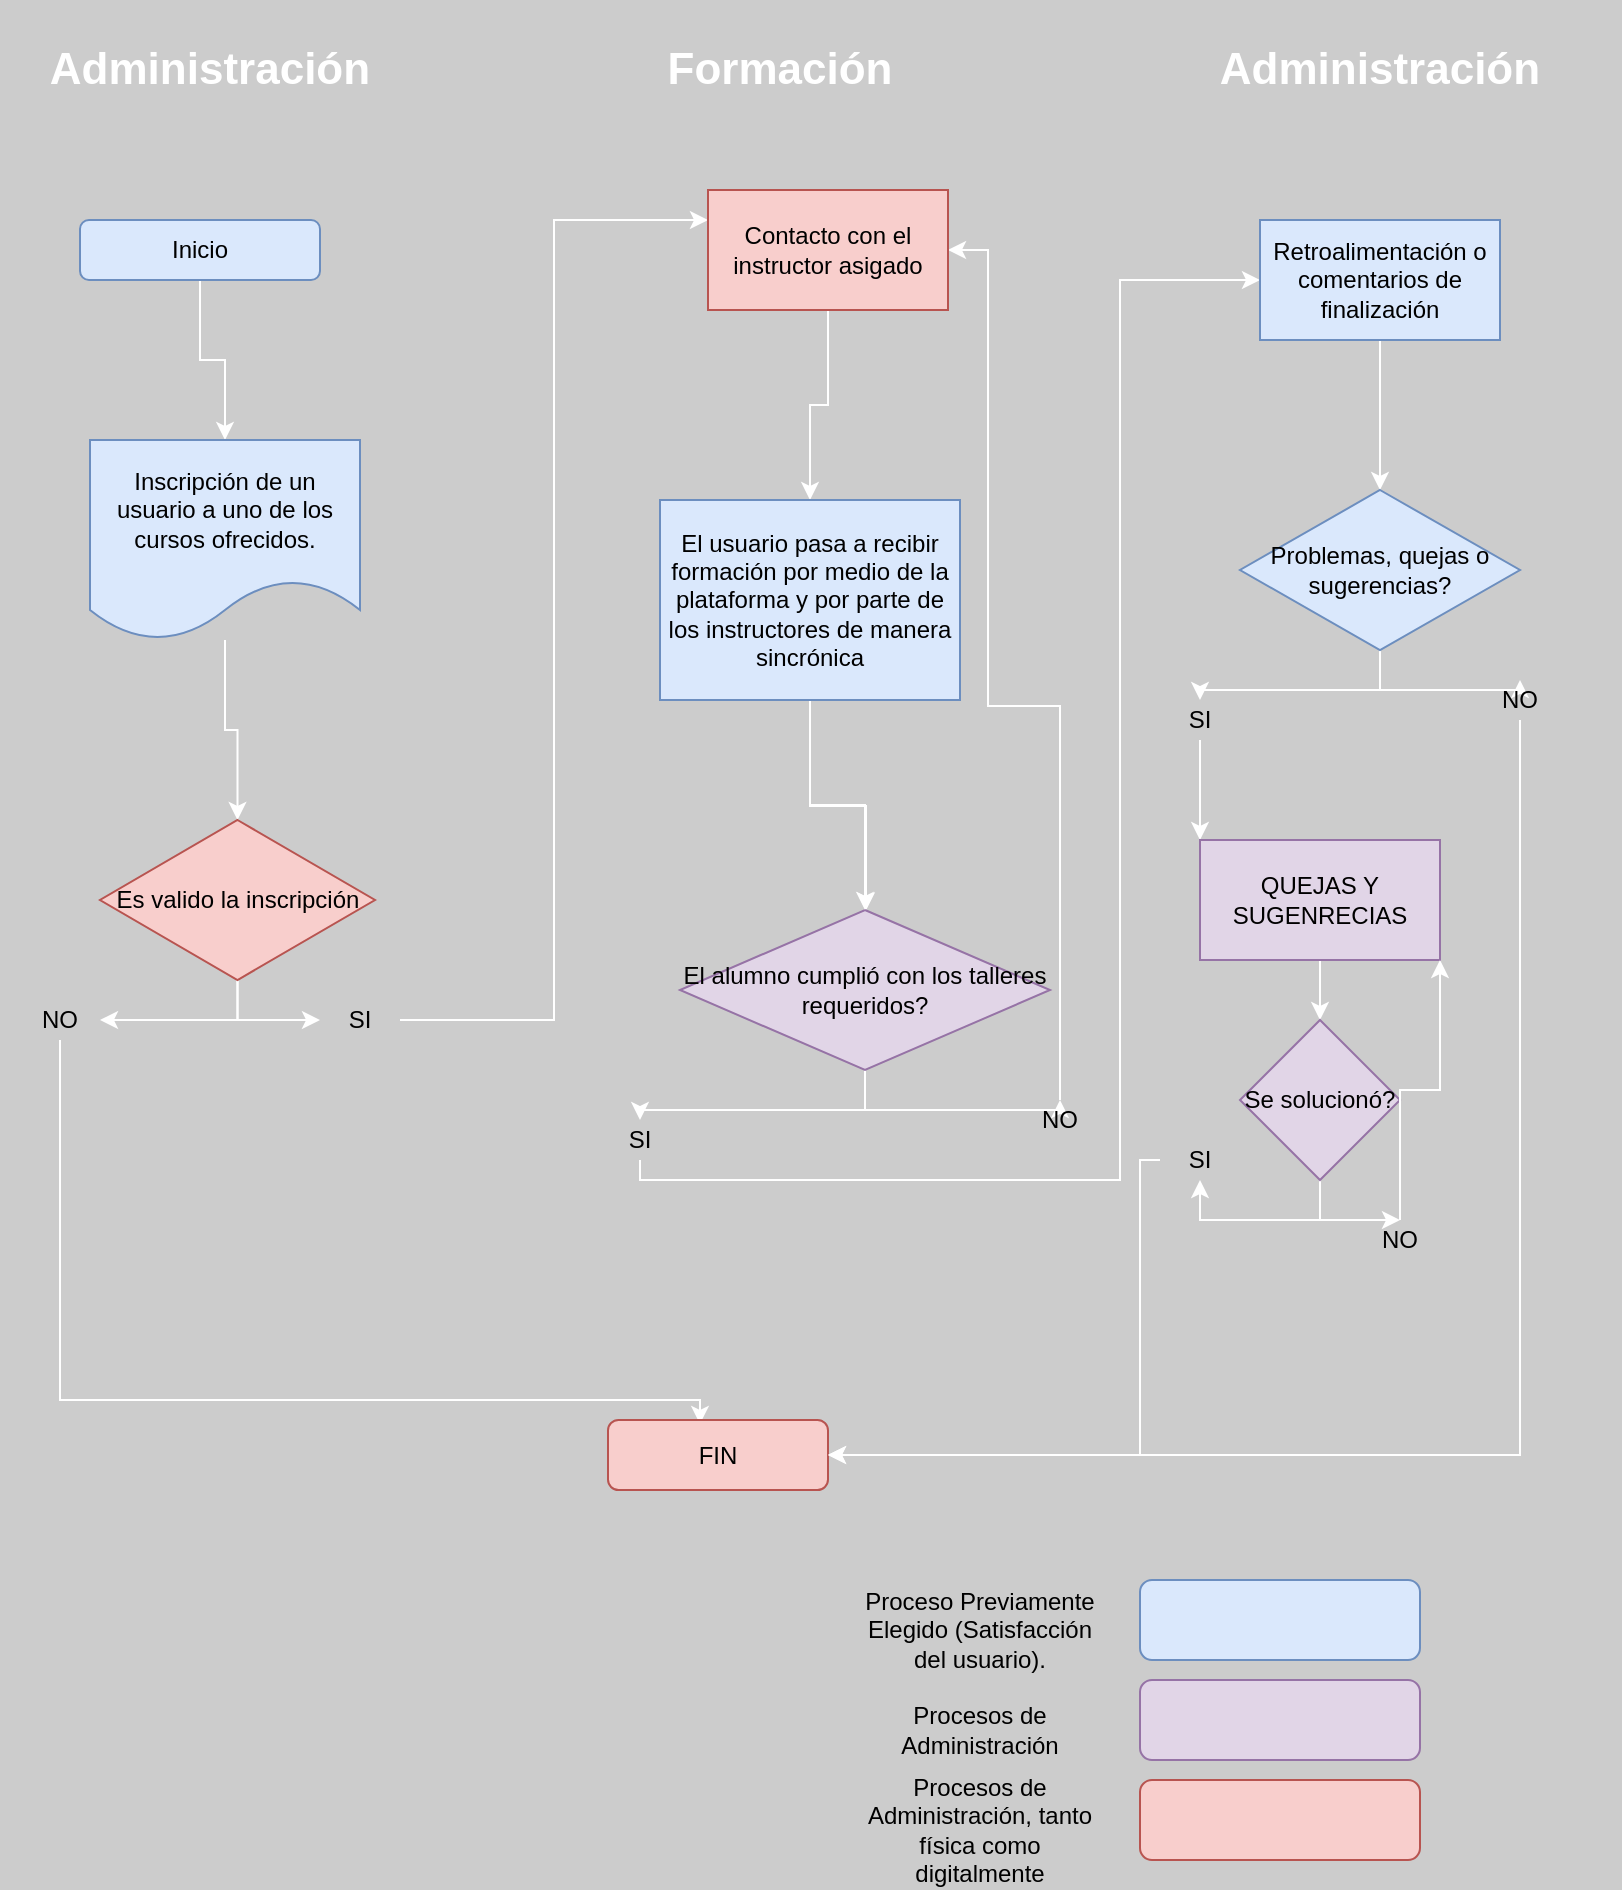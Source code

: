 <mxfile version="13.8.3" type="github">
  <diagram id="l8dNg07YHRR2AjKFmhx5" name="Page-1">
    <mxGraphModel dx="1422" dy="794" grid="1" gridSize="10" guides="1" tooltips="1" connect="1" arrows="1" fold="1" page="1" pageScale="1" pageWidth="827" pageHeight="1169" background="#CCCCCC" math="0" shadow="0">
      <root>
        <mxCell id="0" />
        <mxCell id="1" parent="0" />
        <mxCell id="ggHi2MfkiVqWgaHe4agL-7" value="" style="edgeStyle=orthogonalEdgeStyle;rounded=0;orthogonalLoop=1;jettySize=auto;html=1;strokeColor=#FFFFFF;" parent="1" source="ggHi2MfkiVqWgaHe4agL-2" target="ggHi2MfkiVqWgaHe4agL-5" edge="1">
          <mxGeometry relative="1" as="geometry" />
        </mxCell>
        <mxCell id="ggHi2MfkiVqWgaHe4agL-2" value="Inicio" style="rounded=1;whiteSpace=wrap;html=1;fillColor=#dae8fc;strokeColor=#6c8ebf;" parent="1" vertex="1">
          <mxGeometry x="40" y="110" width="120" height="30" as="geometry" />
        </mxCell>
        <mxCell id="ggHi2MfkiVqWgaHe4agL-3" value="&lt;font style=&quot;font-size: 22px&quot; color=&quot;#ffffff&quot;&gt;&lt;b&gt;Administración&lt;/b&gt;&lt;/font&gt;" style="text;html=1;strokeColor=none;fillColor=none;align=center;verticalAlign=middle;whiteSpace=wrap;rounded=0;" parent="1" vertex="1">
          <mxGeometry width="210" height="70" as="geometry" />
        </mxCell>
        <mxCell id="ggHi2MfkiVqWgaHe4agL-14" value="" style="edgeStyle=orthogonalEdgeStyle;rounded=0;orthogonalLoop=1;jettySize=auto;html=1;strokeColor=#FFFFFF;" parent="1" source="ggHi2MfkiVqWgaHe4agL-5" target="ggHi2MfkiVqWgaHe4agL-13" edge="1">
          <mxGeometry relative="1" as="geometry" />
        </mxCell>
        <mxCell id="ggHi2MfkiVqWgaHe4agL-5" value="Inscripción de un usuario a uno de los cursos ofrecidos." style="shape=document;whiteSpace=wrap;html=1;boundedLbl=1;fillColor=#dae8fc;strokeColor=#6c8ebf;" parent="1" vertex="1">
          <mxGeometry x="45" y="220" width="135" height="100" as="geometry" />
        </mxCell>
        <mxCell id="ggHi2MfkiVqWgaHe4agL-9" value="&lt;font color=&quot;#ffffff&quot;&gt;&lt;span style=&quot;font-size: 22px&quot;&gt;&lt;b&gt;Formación&lt;/b&gt;&lt;/span&gt;&lt;/font&gt;" style="text;html=1;strokeColor=none;fillColor=none;align=center;verticalAlign=middle;whiteSpace=wrap;rounded=0;" parent="1" vertex="1">
          <mxGeometry x="270" width="240" height="70" as="geometry" />
        </mxCell>
        <mxCell id="ggHi2MfkiVqWgaHe4agL-27" value="" style="edgeStyle=orthogonalEdgeStyle;rounded=0;orthogonalLoop=1;jettySize=auto;html=1;strokeColor=#FFFFFF;" parent="1" target="ggHi2MfkiVqWgaHe4agL-26" edge="1">
          <mxGeometry relative="1" as="geometry">
            <Array as="points">
              <mxPoint x="405" y="403" />
              <mxPoint x="433" y="403" />
            </Array>
            <mxPoint x="405" y="350" as="sourcePoint" />
          </mxGeometry>
        </mxCell>
        <mxCell id="ggHi2MfkiVqWgaHe4agL-21" style="edgeStyle=orthogonalEdgeStyle;rounded=0;orthogonalLoop=1;jettySize=auto;html=1;entryX=1;entryY=0.5;entryDx=0;entryDy=0;strokeColor=#FFFFFF;" parent="1" source="ggHi2MfkiVqWgaHe4agL-13" target="ggHi2MfkiVqWgaHe4agL-17" edge="1">
          <mxGeometry relative="1" as="geometry" />
        </mxCell>
        <mxCell id="ggHi2MfkiVqWgaHe4agL-24" style="edgeStyle=orthogonalEdgeStyle;rounded=0;orthogonalLoop=1;jettySize=auto;html=1;entryX=0;entryY=0.5;entryDx=0;entryDy=0;strokeColor=#FFFFFF;" parent="1" source="ggHi2MfkiVqWgaHe4agL-13" target="ggHi2MfkiVqWgaHe4agL-18" edge="1">
          <mxGeometry relative="1" as="geometry" />
        </mxCell>
        <mxCell id="ggHi2MfkiVqWgaHe4agL-13" value="Es valido la inscripción" style="rhombus;whiteSpace=wrap;html=1;fillColor=#f8cecc;strokeColor=#b85450;" parent="1" vertex="1">
          <mxGeometry x="50" y="410" width="137.5" height="80" as="geometry" />
        </mxCell>
        <mxCell id="ggHi2MfkiVqWgaHe4agL-23" style="edgeStyle=orthogonalEdgeStyle;rounded=0;orthogonalLoop=1;jettySize=auto;html=1;entryX=0.418;entryY=0.057;entryDx=0;entryDy=0;entryPerimeter=0;strokeColor=#FFFFFF;" parent="1" source="ggHi2MfkiVqWgaHe4agL-17" target="ggHi2MfkiVqWgaHe4agL-22" edge="1">
          <mxGeometry relative="1" as="geometry">
            <Array as="points">
              <mxPoint x="30" y="700" />
              <mxPoint x="350" y="700" />
            </Array>
          </mxGeometry>
        </mxCell>
        <mxCell id="ggHi2MfkiVqWgaHe4agL-17" value="NO" style="text;html=1;strokeColor=none;fillColor=none;align=center;verticalAlign=middle;whiteSpace=wrap;rounded=0;rotation=0;" parent="1" vertex="1">
          <mxGeometry x="10" y="500" width="40" height="20" as="geometry" />
        </mxCell>
        <mxCell id="ggHi2MfkiVqWgaHe4agL-25" style="edgeStyle=orthogonalEdgeStyle;rounded=0;orthogonalLoop=1;jettySize=auto;html=1;strokeColor=#FFFFFF;entryX=0;entryY=0.25;entryDx=0;entryDy=0;" parent="1" source="ggHi2MfkiVqWgaHe4agL-18" target="ggHi2MfkiVqWgaHe4agL-33" edge="1">
          <mxGeometry relative="1" as="geometry">
            <mxPoint x="260" y="130" as="targetPoint" />
          </mxGeometry>
        </mxCell>
        <mxCell id="ggHi2MfkiVqWgaHe4agL-18" value="SI" style="text;html=1;strokeColor=none;fillColor=none;align=center;verticalAlign=middle;whiteSpace=wrap;rounded=0;" parent="1" vertex="1">
          <mxGeometry x="160" y="500" width="40" height="20" as="geometry" />
        </mxCell>
        <mxCell id="ggHi2MfkiVqWgaHe4agL-22" value="FIN" style="rounded=1;whiteSpace=wrap;html=1;fillColor=#f8cecc;strokeColor=#b85450;" parent="1" vertex="1">
          <mxGeometry x="304" y="710" width="110" height="35" as="geometry" />
        </mxCell>
        <mxCell id="ggHi2MfkiVqWgaHe4agL-28" style="edgeStyle=orthogonalEdgeStyle;rounded=0;orthogonalLoop=1;jettySize=auto;html=1;strokeColor=#FFFFFF;" parent="1" source="ggHi2MfkiVqWgaHe4agL-26" target="ggHi2MfkiVqWgaHe4agL-29" edge="1">
          <mxGeometry relative="1" as="geometry">
            <mxPoint x="320" y="570" as="targetPoint" />
          </mxGeometry>
        </mxCell>
        <mxCell id="ggHi2MfkiVqWgaHe4agL-30" style="edgeStyle=orthogonalEdgeStyle;rounded=0;orthogonalLoop=1;jettySize=auto;html=1;strokeColor=#FFFFFF;" parent="1" source="ggHi2MfkiVqWgaHe4agL-26" target="ggHi2MfkiVqWgaHe4agL-31" edge="1">
          <mxGeometry relative="1" as="geometry">
            <mxPoint x="520" y="560" as="targetPoint" />
          </mxGeometry>
        </mxCell>
        <mxCell id="ggHi2MfkiVqWgaHe4agL-26" value="El alumno cumplió con los talleres requeridos?" style="rhombus;whiteSpace=wrap;html=1;strokeColor=#9673a6;fillColor=#e1d5e7;" parent="1" vertex="1">
          <mxGeometry x="340" y="455" width="185" height="80" as="geometry" />
        </mxCell>
        <mxCell id="ggHi2MfkiVqWgaHe4agL-38" style="edgeStyle=orthogonalEdgeStyle;rounded=0;orthogonalLoop=1;jettySize=auto;html=1;strokeColor=#FFFFFF;" parent="1" source="ggHi2MfkiVqWgaHe4agL-29" target="ggHi2MfkiVqWgaHe4agL-37" edge="1">
          <mxGeometry relative="1" as="geometry">
            <Array as="points">
              <mxPoint x="320" y="590" />
              <mxPoint x="560" y="590" />
              <mxPoint x="560" y="140" />
            </Array>
          </mxGeometry>
        </mxCell>
        <mxCell id="ggHi2MfkiVqWgaHe4agL-29" value="SI" style="text;html=1;strokeColor=none;fillColor=none;align=center;verticalAlign=middle;whiteSpace=wrap;rounded=0;" parent="1" vertex="1">
          <mxGeometry x="300" y="560" width="40" height="20" as="geometry" />
        </mxCell>
        <mxCell id="ggHi2MfkiVqWgaHe4agL-39" style="edgeStyle=orthogonalEdgeStyle;rounded=0;orthogonalLoop=1;jettySize=auto;html=1;strokeColor=#FFFFFF;entryX=1;entryY=0.5;entryDx=0;entryDy=0;" parent="1" source="ggHi2MfkiVqWgaHe4agL-31" target="ggHi2MfkiVqWgaHe4agL-33" edge="1">
          <mxGeometry relative="1" as="geometry">
            <mxPoint x="520" y="120" as="targetPoint" />
            <Array as="points">
              <mxPoint x="530" y="353" />
              <mxPoint x="494" y="353" />
              <mxPoint x="494" y="125" />
            </Array>
          </mxGeometry>
        </mxCell>
        <mxCell id="ggHi2MfkiVqWgaHe4agL-31" value="NO" style="text;html=1;strokeColor=none;fillColor=none;align=center;verticalAlign=middle;whiteSpace=wrap;rounded=0;" parent="1" vertex="1">
          <mxGeometry x="510" y="550" width="40" height="20" as="geometry" />
        </mxCell>
        <mxCell id="ggHi2MfkiVqWgaHe4agL-34" style="edgeStyle=orthogonalEdgeStyle;rounded=0;orthogonalLoop=1;jettySize=auto;html=1;entryX=0.5;entryY=0;entryDx=0;entryDy=0;strokeColor=#FFFFFF;" parent="1" source="ggHi2MfkiVqWgaHe4agL-33" target="QdY5Tlb7X6wWXlq9fPGM-1" edge="1">
          <mxGeometry relative="1" as="geometry">
            <mxPoint x="412.99" y="220" as="targetPoint" />
          </mxGeometry>
        </mxCell>
        <mxCell id="ggHi2MfkiVqWgaHe4agL-33" value="Contacto con el instructor asigado" style="rounded=0;whiteSpace=wrap;html=1;fillColor=#f8cecc;strokeColor=#b85450;" parent="1" vertex="1">
          <mxGeometry x="354" y="95" width="120" height="60" as="geometry" />
        </mxCell>
        <mxCell id="ggHi2MfkiVqWgaHe4agL-36" value="&lt;font color=&quot;#ffffff&quot;&gt;&lt;span style=&quot;font-size: 22px&quot;&gt;&lt;b&gt;Administración&lt;/b&gt;&lt;/span&gt;&lt;/font&gt;" style="text;html=1;strokeColor=none;fillColor=none;align=center;verticalAlign=middle;whiteSpace=wrap;rounded=0;" parent="1" vertex="1">
          <mxGeometry x="570" width="240" height="70" as="geometry" />
        </mxCell>
        <mxCell id="ggHi2MfkiVqWgaHe4agL-41" value="" style="edgeStyle=orthogonalEdgeStyle;rounded=0;orthogonalLoop=1;jettySize=auto;html=1;strokeColor=#FFFFFF;" parent="1" source="ggHi2MfkiVqWgaHe4agL-37" target="ggHi2MfkiVqWgaHe4agL-40" edge="1">
          <mxGeometry relative="1" as="geometry" />
        </mxCell>
        <mxCell id="ggHi2MfkiVqWgaHe4agL-37" value="Retroalimentación o comentarios de finalización" style="rounded=0;whiteSpace=wrap;html=1;fillColor=#dae8fc;strokeColor=#6c8ebf;" parent="1" vertex="1">
          <mxGeometry x="630" y="110" width="120" height="60" as="geometry" />
        </mxCell>
        <mxCell id="ggHi2MfkiVqWgaHe4agL-42" style="edgeStyle=orthogonalEdgeStyle;rounded=0;orthogonalLoop=1;jettySize=auto;html=1;strokeColor=#FFFFFF;" parent="1" source="ggHi2MfkiVqWgaHe4agL-40" target="ggHi2MfkiVqWgaHe4agL-43" edge="1">
          <mxGeometry relative="1" as="geometry">
            <mxPoint x="600" y="360" as="targetPoint" />
          </mxGeometry>
        </mxCell>
        <mxCell id="ggHi2MfkiVqWgaHe4agL-44" style="edgeStyle=orthogonalEdgeStyle;rounded=0;orthogonalLoop=1;jettySize=auto;html=1;strokeColor=#FFFFFF;" parent="1" source="ggHi2MfkiVqWgaHe4agL-40" target="ggHi2MfkiVqWgaHe4agL-45" edge="1">
          <mxGeometry relative="1" as="geometry">
            <mxPoint x="760" y="350" as="targetPoint" />
          </mxGeometry>
        </mxCell>
        <mxCell id="ggHi2MfkiVqWgaHe4agL-40" value="Problemas, quejas o sugerencias?" style="rhombus;whiteSpace=wrap;html=1;rounded=0;strokeColor=#6c8ebf;fillColor=#dae8fc;" parent="1" vertex="1">
          <mxGeometry x="620" y="245" width="140" height="80" as="geometry" />
        </mxCell>
        <mxCell id="ggHi2MfkiVqWgaHe4agL-48" style="edgeStyle=orthogonalEdgeStyle;rounded=0;orthogonalLoop=1;jettySize=auto;html=1;entryX=0;entryY=0;entryDx=0;entryDy=0;strokeColor=#FFFFFF;" parent="1" source="ggHi2MfkiVqWgaHe4agL-43" target="ggHi2MfkiVqWgaHe4agL-47" edge="1">
          <mxGeometry relative="1" as="geometry" />
        </mxCell>
        <mxCell id="ggHi2MfkiVqWgaHe4agL-43" value="SI" style="text;html=1;strokeColor=none;fillColor=none;align=center;verticalAlign=middle;whiteSpace=wrap;rounded=0;" parent="1" vertex="1">
          <mxGeometry x="580" y="350" width="40" height="20" as="geometry" />
        </mxCell>
        <mxCell id="ggHi2MfkiVqWgaHe4agL-46" style="edgeStyle=orthogonalEdgeStyle;rounded=0;orthogonalLoop=1;jettySize=auto;html=1;strokeColor=#FFFFFF;entryX=1;entryY=0.5;entryDx=0;entryDy=0;" parent="1" source="ggHi2MfkiVqWgaHe4agL-45" target="ggHi2MfkiVqWgaHe4agL-22" edge="1">
          <mxGeometry relative="1" as="geometry">
            <mxPoint x="770" y="730" as="targetPoint" />
            <Array as="points">
              <mxPoint x="760" y="728" />
            </Array>
          </mxGeometry>
        </mxCell>
        <mxCell id="ggHi2MfkiVqWgaHe4agL-45" value="NO" style="text;html=1;strokeColor=none;fillColor=none;align=center;verticalAlign=middle;whiteSpace=wrap;rounded=0;" parent="1" vertex="1">
          <mxGeometry x="740" y="340" width="40" height="20" as="geometry" />
        </mxCell>
        <mxCell id="ggHi2MfkiVqWgaHe4agL-52" value="" style="edgeStyle=orthogonalEdgeStyle;rounded=0;orthogonalLoop=1;jettySize=auto;html=1;strokeColor=#FFFFFF;" parent="1" source="ggHi2MfkiVqWgaHe4agL-47" target="ggHi2MfkiVqWgaHe4agL-51" edge="1">
          <mxGeometry relative="1" as="geometry" />
        </mxCell>
        <mxCell id="ggHi2MfkiVqWgaHe4agL-47" value="QUEJAS Y SUGENRECIAS" style="rounded=0;whiteSpace=wrap;html=1;fillColor=#e1d5e7;strokeColor=#9673a6;" parent="1" vertex="1">
          <mxGeometry x="600" y="420" width="120" height="60" as="geometry" />
        </mxCell>
        <mxCell id="ggHi2MfkiVqWgaHe4agL-53" style="edgeStyle=orthogonalEdgeStyle;rounded=0;orthogonalLoop=1;jettySize=auto;html=1;strokeColor=#FFFFFF;" parent="1" source="ggHi2MfkiVqWgaHe4agL-51" target="ggHi2MfkiVqWgaHe4agL-54" edge="1">
          <mxGeometry relative="1" as="geometry">
            <mxPoint x="600" y="580" as="targetPoint" />
          </mxGeometry>
        </mxCell>
        <mxCell id="ggHi2MfkiVqWgaHe4agL-56" style="edgeStyle=orthogonalEdgeStyle;rounded=0;orthogonalLoop=1;jettySize=auto;html=1;strokeColor=#FFFFFF;" parent="1" source="ggHi2MfkiVqWgaHe4agL-51" target="ggHi2MfkiVqWgaHe4agL-57" edge="1">
          <mxGeometry relative="1" as="geometry">
            <mxPoint x="700" y="620" as="targetPoint" />
          </mxGeometry>
        </mxCell>
        <mxCell id="ggHi2MfkiVqWgaHe4agL-51" value="Se solucionó?" style="rhombus;whiteSpace=wrap;html=1;rounded=0;strokeColor=#9673a6;fillColor=#e1d5e7;" parent="1" vertex="1">
          <mxGeometry x="620" y="510" width="80" height="80" as="geometry" />
        </mxCell>
        <mxCell id="ggHi2MfkiVqWgaHe4agL-55" style="edgeStyle=orthogonalEdgeStyle;rounded=0;orthogonalLoop=1;jettySize=auto;html=1;entryX=1;entryY=0.5;entryDx=0;entryDy=0;strokeColor=#FFFFFF;" parent="1" source="ggHi2MfkiVqWgaHe4agL-54" target="ggHi2MfkiVqWgaHe4agL-22" edge="1">
          <mxGeometry relative="1" as="geometry">
            <Array as="points">
              <mxPoint x="570" y="580" />
              <mxPoint x="570" y="728" />
            </Array>
          </mxGeometry>
        </mxCell>
        <mxCell id="ggHi2MfkiVqWgaHe4agL-54" value="SI" style="text;html=1;strokeColor=none;fillColor=none;align=center;verticalAlign=middle;whiteSpace=wrap;rounded=0;" parent="1" vertex="1">
          <mxGeometry x="580" y="570" width="40" height="20" as="geometry" />
        </mxCell>
        <mxCell id="ggHi2MfkiVqWgaHe4agL-58" style="edgeStyle=orthogonalEdgeStyle;rounded=0;orthogonalLoop=1;jettySize=auto;html=1;entryX=1;entryY=1;entryDx=0;entryDy=0;strokeColor=#FFFFFF;" parent="1" source="ggHi2MfkiVqWgaHe4agL-57" target="ggHi2MfkiVqWgaHe4agL-47" edge="1">
          <mxGeometry relative="1" as="geometry" />
        </mxCell>
        <mxCell id="ggHi2MfkiVqWgaHe4agL-57" value="NO" style="text;html=1;strokeColor=none;fillColor=none;align=center;verticalAlign=middle;whiteSpace=wrap;rounded=0;" parent="1" vertex="1">
          <mxGeometry x="680" y="610" width="40" height="20" as="geometry" />
        </mxCell>
        <mxCell id="ggHi2MfkiVqWgaHe4agL-59" value="" style="rounded=1;whiteSpace=wrap;html=1;fillColor=#dae8fc;strokeColor=#6c8ebf;" parent="1" vertex="1">
          <mxGeometry x="570" y="790" width="140" height="40" as="geometry" />
        </mxCell>
        <mxCell id="ggHi2MfkiVqWgaHe4agL-60" value="" style="rounded=1;whiteSpace=wrap;html=1;fillColor=#e1d5e7;strokeColor=#9673a6;" parent="1" vertex="1">
          <mxGeometry x="570" y="840" width="140" height="40" as="geometry" />
        </mxCell>
        <mxCell id="ggHi2MfkiVqWgaHe4agL-61" value="" style="rounded=1;whiteSpace=wrap;html=1;fillColor=#f8cecc;strokeColor=#b85450;" parent="1" vertex="1">
          <mxGeometry x="570" y="890" width="140" height="40" as="geometry" />
        </mxCell>
        <mxCell id="ggHi2MfkiVqWgaHe4agL-62" value="Proceso Previamente Elegido (Satisfacción del usuario)." style="text;html=1;strokeColor=none;fillColor=none;align=center;verticalAlign=middle;whiteSpace=wrap;rounded=0;" parent="1" vertex="1">
          <mxGeometry x="430" y="790" width="120" height="50" as="geometry" />
        </mxCell>
        <mxCell id="ggHi2MfkiVqWgaHe4agL-63" value="Procesos de Administración" style="text;html=1;strokeColor=none;fillColor=none;align=center;verticalAlign=middle;whiteSpace=wrap;rounded=0;" parent="1" vertex="1">
          <mxGeometry x="430" y="840" width="120" height="50" as="geometry" />
        </mxCell>
        <mxCell id="ggHi2MfkiVqWgaHe4agL-64" value="Procesos de Administración, tanto física como digitalmente" style="text;html=1;strokeColor=none;fillColor=none;align=center;verticalAlign=middle;whiteSpace=wrap;rounded=0;" parent="1" vertex="1">
          <mxGeometry x="430" y="890" width="120" height="50" as="geometry" />
        </mxCell>
        <mxCell id="QdY5Tlb7X6wWXlq9fPGM-2" value="" style="edgeStyle=orthogonalEdgeStyle;rounded=0;orthogonalLoop=1;jettySize=auto;html=1;exitX=0.5;exitY=1;exitDx=0;exitDy=0;strokeColor=#FFFFFF;" edge="1" parent="1" source="QdY5Tlb7X6wWXlq9fPGM-1" target="ggHi2MfkiVqWgaHe4agL-26">
          <mxGeometry relative="1" as="geometry">
            <mxPoint x="420" y="380" as="sourcePoint" />
          </mxGeometry>
        </mxCell>
        <mxCell id="QdY5Tlb7X6wWXlq9fPGM-1" value="&lt;span&gt;El usuario pasa a recibir formación por medio de la plataforma y por parte de los instructores de manera sincrónica&lt;/span&gt;" style="rounded=0;whiteSpace=wrap;html=1;fillColor=#dae8fc;strokeColor=#6c8ebf;" vertex="1" parent="1">
          <mxGeometry x="330" y="250" width="150" height="100" as="geometry" />
        </mxCell>
      </root>
    </mxGraphModel>
  </diagram>
</mxfile>
